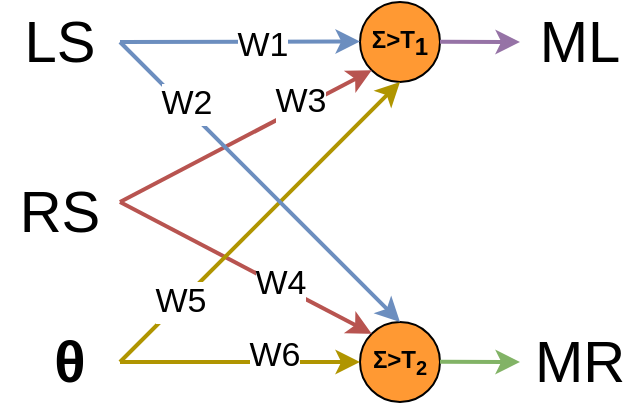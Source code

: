 <mxfile version="17.2.1" type="device"><diagram id="F9U7XPiGRkbDSkvg-x49" name="Page-1"><mxGraphModel dx="643" dy="916" grid="1" gridSize="10" guides="1" tooltips="1" connect="1" arrows="1" fold="1" page="1" pageScale="1" pageWidth="850" pageHeight="1100" math="0" shadow="0"><root><mxCell id="0"/><mxCell id="1" parent="0"/><mxCell id="INGP1w8Z0aBYxJ_pGnc1-1" value="&lt;div style=&quot;font-size: 12px;&quot;&gt;&lt;span class=&quot;box&quot; style=&quot;font-size: 12px;&quot;&gt;Σ&lt;/span&gt;&amp;gt;T&lt;sub style=&quot;font-size: 12px;&quot;&gt;1&lt;/sub&gt;&lt;/div&gt;" style="ellipse;whiteSpace=wrap;html=1;aspect=fixed;fillColor=#FF9933;strokeColor=#000000;fontStyle=1;fontSize=12;" vertex="1" parent="1"><mxGeometry x="240" y="160" width="40" height="40" as="geometry"/></mxCell><mxCell id="INGP1w8Z0aBYxJ_pGnc1-3" value="&lt;div style=&quot;font-size: 12px&quot;&gt;&lt;span class=&quot;box&quot; style=&quot;font-size: 12px&quot;&gt;Σ&lt;/span&gt;&amp;gt;T&lt;sub&gt;2&lt;/sub&gt;&lt;/div&gt;" style="ellipse;whiteSpace=wrap;html=1;aspect=fixed;fillColor=#FF9933;strokeColor=#000000;fontStyle=1;fontSize=29;" vertex="1" parent="1"><mxGeometry x="240" y="320" width="40" height="40" as="geometry"/></mxCell><mxCell id="INGP1w8Z0aBYxJ_pGnc1-4" value="LS" style="text;html=1;strokeColor=none;fillColor=none;align=center;verticalAlign=middle;whiteSpace=wrap;rounded=0;fontSize=29;" vertex="1" parent="1"><mxGeometry x="60" y="165" width="60" height="30" as="geometry"/></mxCell><mxCell id="INGP1w8Z0aBYxJ_pGnc1-5" value="RS" style="text;html=1;strokeColor=none;fillColor=none;align=center;verticalAlign=middle;whiteSpace=wrap;rounded=0;fontSize=29;" vertex="1" parent="1"><mxGeometry x="60" y="250" width="60" height="30" as="geometry"/></mxCell><mxCell id="INGP1w8Z0aBYxJ_pGnc1-6" value="&lt;b&gt;θ&lt;/b&gt;" style="text;html=1;strokeColor=none;fillColor=none;align=center;verticalAlign=middle;whiteSpace=wrap;rounded=0;fontSize=29;" vertex="1" parent="1"><mxGeometry x="70" y="325" width="50" height="30" as="geometry"/></mxCell><mxCell id="INGP1w8Z0aBYxJ_pGnc1-8" value="" style="endArrow=classic;html=1;rounded=0;fontSize=29;entryX=0;entryY=0.5;entryDx=0;entryDy=0;strokeWidth=2;fillColor=#e3c800;strokeColor=#B09500;" edge="1" parent="1" source="INGP1w8Z0aBYxJ_pGnc1-6" target="INGP1w8Z0aBYxJ_pGnc1-3"><mxGeometry width="50" height="50" relative="1" as="geometry"><mxPoint x="130" y="340" as="sourcePoint"/><mxPoint x="420" y="540" as="targetPoint"/></mxGeometry></mxCell><mxCell id="INGP1w8Z0aBYxJ_pGnc1-23" value="&lt;div style=&quot;font-size: 17px;&quot;&gt;W6&lt;/div&gt;" style="edgeLabel;html=1;align=center;verticalAlign=middle;resizable=0;points=[];fontSize=17;" vertex="1" connectable="0" parent="INGP1w8Z0aBYxJ_pGnc1-8"><mxGeometry x="0.283" y="3" relative="1" as="geometry"><mxPoint as="offset"/></mxGeometry></mxCell><mxCell id="INGP1w8Z0aBYxJ_pGnc1-10" value="" style="endArrow=classic;html=1;rounded=0;fontSize=29;entryX=0;entryY=0.5;entryDx=0;entryDy=0;exitX=1;exitY=0.5;exitDx=0;exitDy=0;strokeWidth=2;fillColor=#dae8fc;strokeColor=#6c8ebf;" edge="1" parent="1" source="INGP1w8Z0aBYxJ_pGnc1-4"><mxGeometry width="50" height="50" relative="1" as="geometry"><mxPoint x="130" y="179.71" as="sourcePoint"/><mxPoint x="240" y="179.71" as="targetPoint"/></mxGeometry></mxCell><mxCell id="INGP1w8Z0aBYxJ_pGnc1-20" value="W1" style="edgeLabel;html=1;align=center;verticalAlign=middle;resizable=0;points=[];fontSize=17;" vertex="1" connectable="0" parent="INGP1w8Z0aBYxJ_pGnc1-10"><mxGeometry x="0.186" y="-2" relative="1" as="geometry"><mxPoint as="offset"/></mxGeometry></mxCell><mxCell id="INGP1w8Z0aBYxJ_pGnc1-11" value="" style="endArrow=classic;html=1;rounded=0;fontSize=29;entryX=0;entryY=1;entryDx=0;entryDy=0;strokeWidth=2;fillColor=#f8cecc;strokeColor=#b85450;" edge="1" parent="1" target="INGP1w8Z0aBYxJ_pGnc1-1"><mxGeometry width="50" height="50" relative="1" as="geometry"><mxPoint x="120" y="260" as="sourcePoint"/><mxPoint x="230" y="260" as="targetPoint"/></mxGeometry></mxCell><mxCell id="INGP1w8Z0aBYxJ_pGnc1-25" value="W3" style="edgeLabel;html=1;align=center;verticalAlign=middle;resizable=0;points=[];fontSize=17;" vertex="1" connectable="0" parent="INGP1w8Z0aBYxJ_pGnc1-11"><mxGeometry x="-0.396" relative="1" as="geometry"><mxPoint x="52" y="-30" as="offset"/></mxGeometry></mxCell><mxCell id="INGP1w8Z0aBYxJ_pGnc1-12" value="" style="endArrow=classic;html=1;rounded=0;fontSize=29;entryX=0;entryY=0;entryDx=0;entryDy=0;strokeWidth=2;fillColor=#f8cecc;strokeColor=#b85450;" edge="1" parent="1" target="INGP1w8Z0aBYxJ_pGnc1-3"><mxGeometry width="50" height="50" relative="1" as="geometry"><mxPoint x="120" y="260" as="sourcePoint"/><mxPoint x="255.858" y="204.142" as="targetPoint"/></mxGeometry></mxCell><mxCell id="INGP1w8Z0aBYxJ_pGnc1-24" value="W4" style="edgeLabel;html=1;align=center;verticalAlign=middle;resizable=0;points=[];fontSize=17;" vertex="1" connectable="0" parent="INGP1w8Z0aBYxJ_pGnc1-12"><mxGeometry x="-0.593" y="-1" relative="1" as="geometry"><mxPoint x="55" y="26" as="offset"/></mxGeometry></mxCell><mxCell id="INGP1w8Z0aBYxJ_pGnc1-14" value="" style="endArrow=classic;html=1;rounded=0;fontSize=29;entryX=0.5;entryY=1;entryDx=0;entryDy=0;strokeWidth=2;exitX=1;exitY=0.5;exitDx=0;exitDy=0;fillColor=#e3c800;strokeColor=#B09500;" edge="1" parent="1" source="INGP1w8Z0aBYxJ_pGnc1-6" target="INGP1w8Z0aBYxJ_pGnc1-1"><mxGeometry width="50" height="50" relative="1" as="geometry"><mxPoint x="130" y="275" as="sourcePoint"/><mxPoint x="255.858" y="335.858" as="targetPoint"/></mxGeometry></mxCell><mxCell id="INGP1w8Z0aBYxJ_pGnc1-26" value="&lt;div style=&quot;font-size: 17px;&quot;&gt;W5&lt;/div&gt;" style="edgeLabel;html=1;align=center;verticalAlign=middle;resizable=0;points=[];fontSize=17;" vertex="1" connectable="0" parent="INGP1w8Z0aBYxJ_pGnc1-14"><mxGeometry x="-0.383" y="-1" relative="1" as="geometry"><mxPoint x="-14" y="12" as="offset"/></mxGeometry></mxCell><mxCell id="INGP1w8Z0aBYxJ_pGnc1-15" value="" style="endArrow=classic;html=1;rounded=0;fontSize=29;entryX=0.5;entryY=0;entryDx=0;entryDy=0;strokeWidth=2;exitX=1;exitY=0.5;exitDx=0;exitDy=0;fillColor=#dae8fc;strokeColor=#6c8ebf;" edge="1" parent="1" source="INGP1w8Z0aBYxJ_pGnc1-4" target="INGP1w8Z0aBYxJ_pGnc1-3"><mxGeometry width="50" height="50" relative="1" as="geometry"><mxPoint x="140" y="350" as="sourcePoint"/><mxPoint x="270" y="210" as="targetPoint"/></mxGeometry></mxCell><mxCell id="INGP1w8Z0aBYxJ_pGnc1-21" value="W2" style="edgeLabel;html=1;align=center;verticalAlign=middle;resizable=0;points=[];fontSize=17;" vertex="1" connectable="0" parent="INGP1w8Z0aBYxJ_pGnc1-15"><mxGeometry x="-0.558" y="2" relative="1" as="geometry"><mxPoint y="1" as="offset"/></mxGeometry></mxCell><mxCell id="INGP1w8Z0aBYxJ_pGnc1-16" value="" style="endArrow=classic;html=1;rounded=0;fontSize=29;exitX=1;exitY=0.5;exitDx=0;exitDy=0;strokeWidth=2;fillColor=#e1d5e7;strokeColor=#9673a6;" edge="1" parent="1"><mxGeometry width="50" height="50" relative="1" as="geometry"><mxPoint x="280" y="179.87" as="sourcePoint"/><mxPoint x="320" y="180" as="targetPoint"/></mxGeometry></mxCell><mxCell id="INGP1w8Z0aBYxJ_pGnc1-17" value="" style="endArrow=classic;html=1;rounded=0;fontSize=29;exitX=1;exitY=0.5;exitDx=0;exitDy=0;strokeWidth=2;fillColor=#d5e8d4;strokeColor=#82b366;" edge="1" parent="1"><mxGeometry width="50" height="50" relative="1" as="geometry"><mxPoint x="280" y="339.87" as="sourcePoint"/><mxPoint x="320" y="340" as="targetPoint"/></mxGeometry></mxCell><mxCell id="INGP1w8Z0aBYxJ_pGnc1-18" value="ML" style="text;html=1;strokeColor=none;fillColor=none;align=center;verticalAlign=middle;whiteSpace=wrap;rounded=0;fontSize=29;" vertex="1" parent="1"><mxGeometry x="320" y="165" width="60" height="30" as="geometry"/></mxCell><mxCell id="INGP1w8Z0aBYxJ_pGnc1-19" value="MR" style="text;html=1;strokeColor=none;fillColor=none;align=center;verticalAlign=middle;whiteSpace=wrap;rounded=0;fontSize=29;" vertex="1" parent="1"><mxGeometry x="320" y="325" width="60" height="30" as="geometry"/></mxCell></root></mxGraphModel></diagram></mxfile>